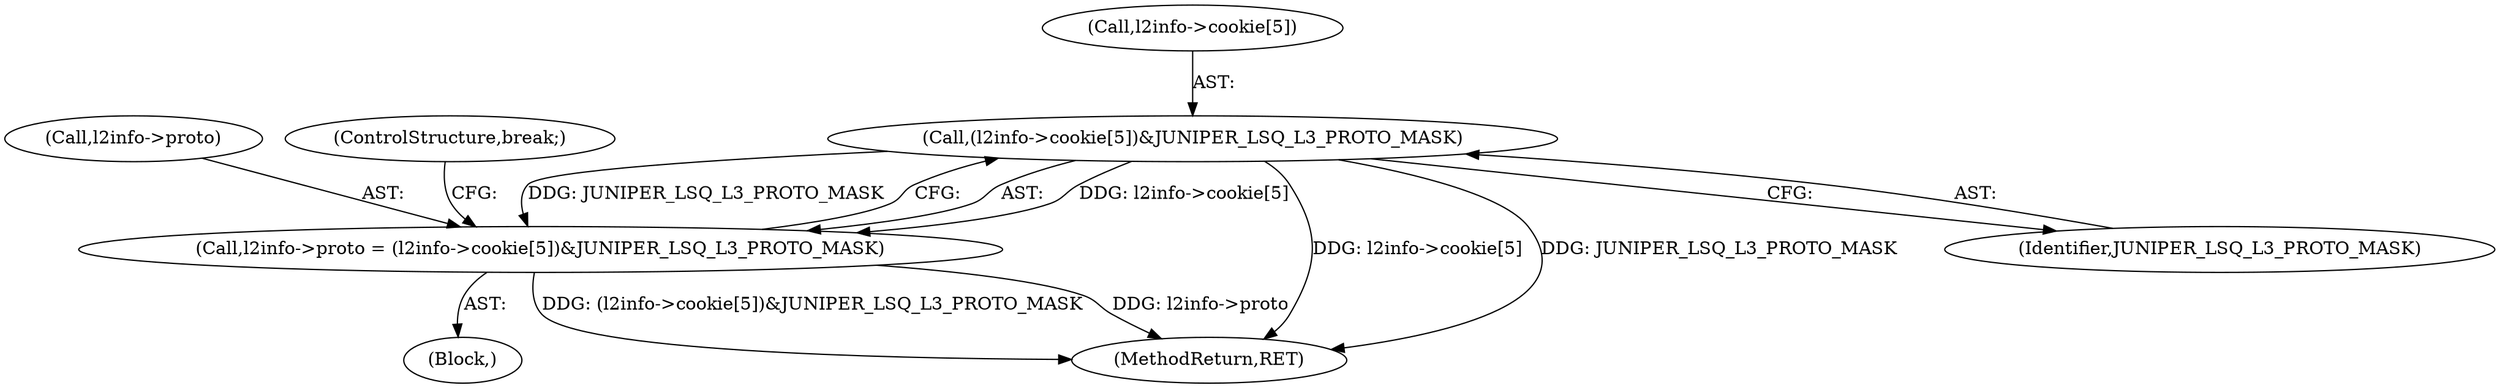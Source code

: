 digraph "0_tcpdump_b534e304568585707c4a92422aeca25cf908ff02_4@array" {
"1000952" [label="(Call,(l2info->cookie[5])&JUNIPER_LSQ_L3_PROTO_MASK)"];
"1000948" [label="(Call,l2info->proto = (l2info->cookie[5])&JUNIPER_LSQ_L3_PROTO_MASK)"];
"1000948" [label="(Call,l2info->proto = (l2info->cookie[5])&JUNIPER_LSQ_L3_PROTO_MASK)"];
"1000953" [label="(Call,l2info->cookie[5])"];
"1000952" [label="(Call,(l2info->cookie[5])&JUNIPER_LSQ_L3_PROTO_MASK)"];
"1000949" [label="(Call,l2info->proto)"];
"1001069" [label="(MethodReturn,RET)"];
"1000958" [label="(Identifier,JUNIPER_LSQ_L3_PROTO_MASK)"];
"1000894" [label="(Block,)"];
"1000959" [label="(ControlStructure,break;)"];
"1000952" -> "1000948"  [label="AST: "];
"1000952" -> "1000958"  [label="CFG: "];
"1000953" -> "1000952"  [label="AST: "];
"1000958" -> "1000952"  [label="AST: "];
"1000948" -> "1000952"  [label="CFG: "];
"1000952" -> "1001069"  [label="DDG: l2info->cookie[5]"];
"1000952" -> "1001069"  [label="DDG: JUNIPER_LSQ_L3_PROTO_MASK"];
"1000952" -> "1000948"  [label="DDG: l2info->cookie[5]"];
"1000952" -> "1000948"  [label="DDG: JUNIPER_LSQ_L3_PROTO_MASK"];
"1000948" -> "1000894"  [label="AST: "];
"1000949" -> "1000948"  [label="AST: "];
"1000959" -> "1000948"  [label="CFG: "];
"1000948" -> "1001069"  [label="DDG: (l2info->cookie[5])&JUNIPER_LSQ_L3_PROTO_MASK"];
"1000948" -> "1001069"  [label="DDG: l2info->proto"];
}
